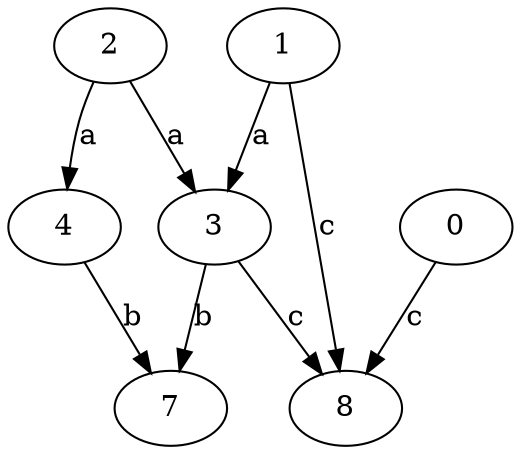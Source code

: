 strict digraph  {
3;
0;
4;
1;
7;
2;
8;
3 -> 7  [label=b];
3 -> 8  [label=c];
0 -> 8  [label=c];
4 -> 7  [label=b];
1 -> 3  [label=a];
1 -> 8  [label=c];
2 -> 3  [label=a];
2 -> 4  [label=a];
}
